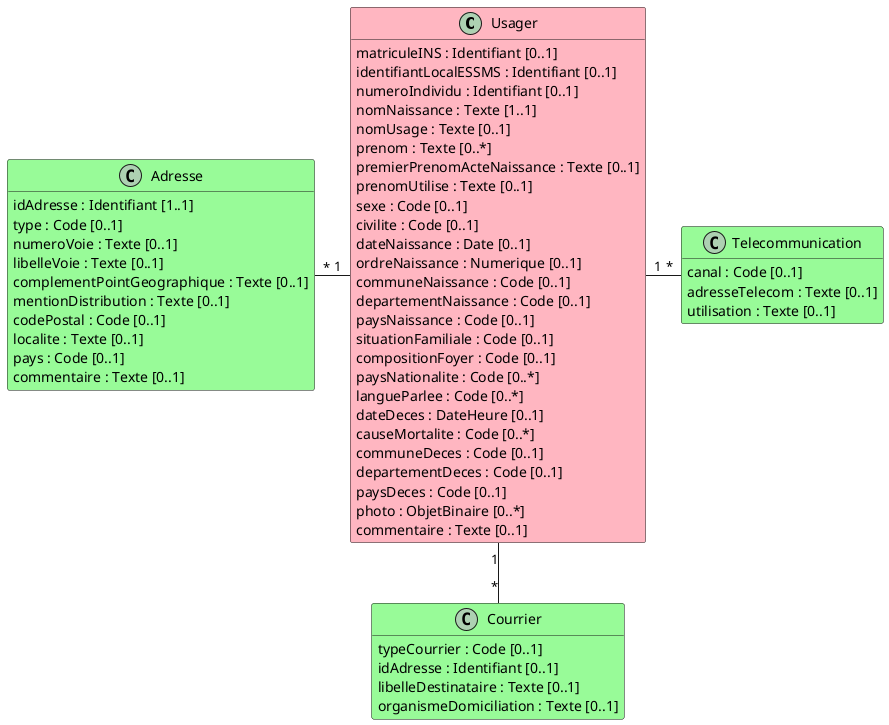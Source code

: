 @startuml

hide empty methods

class Usager #LightPink {
    matriculeINS : Identifiant [0..1]
    identifiantLocalESSMS : Identifiant [0..1]
    numeroIndividu : Identifiant [0..1]
    nomNaissance : Texte [1..1]
    nomUsage : Texte [0..1]
    prenom : Texte [0..*]
    premierPrenomActeNaissance : Texte [0..1]
    prenomUtilise : Texte [0..1]
    sexe : Code [0..1]
    civilite : Code [0..1]
    dateNaissance : Date [0..1]
    ordreNaissance : Numerique [0..1]
    communeNaissance : Code [0..1]
    departementNaissance : Code [0..1]
    paysNaissance : Code [0..1]
    situationFamiliale : Code [0..1]
    compositionFoyer : Code [0..1]
    paysNationalite : Code [0..*]
    langueParlee : Code [0..*]
    dateDeces : DateHeure [0..1]
    causeMortalite : Code [0..*]
    communeDeces : Code [0..1]
    departementDeces : Code [0..1]
    paysDeces : Code [0..1]
    photo : ObjetBinaire [0..*]
    commentaire : Texte [0..1]
}

class Adresse #PaleGreen {
    idAdresse : Identifiant [1..1]
    type : Code [0..1]
    numeroVoie : Texte [0..1]
    libelleVoie : Texte [0..1]
    complementPointGeographique : Texte [0..1]
    mentionDistribution : Texte [0..1]
    codePostal : Code [0..1]
    localite : Texte [0..1]
    pays : Code [0..1]
    commentaire : Texte [0..1]
}

class Telecommunication #PaleGreen {
    canal : Code [0..1]
    adresseTelecom : Texte [0..1]
    utilisation : Texte [0..1]
}

class Courrier #PaleGreen {
    typeCourrier : Code [0..1]
    idAdresse : Identifiant [0..1]
    libelleDestinataire : Texte [0..1]
    organismeDomiciliation : Texte [0..1]
}

Adresse "*" - "1" Usager
Usager "1" - "*" Telecommunication
Usager "1" -- "*" Courrier

@enduml